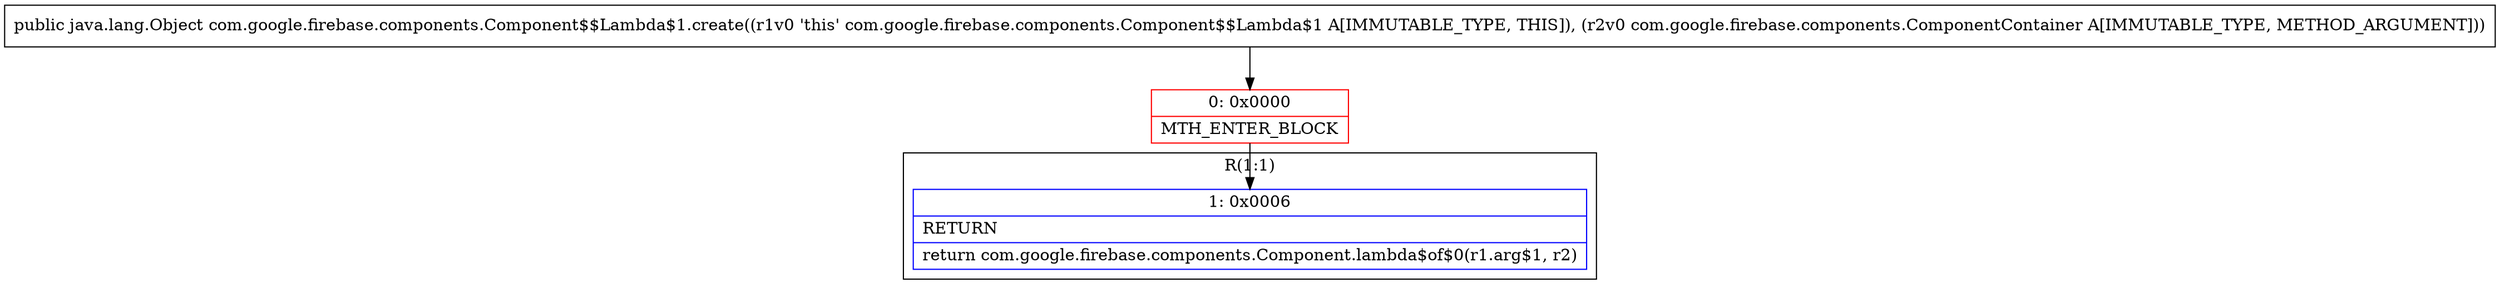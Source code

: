digraph "CFG forcom.google.firebase.components.Component$$Lambda$1.create(Lcom\/google\/firebase\/components\/ComponentContainer;)Ljava\/lang\/Object;" {
subgraph cluster_Region_1174915566 {
label = "R(1:1)";
node [shape=record,color=blue];
Node_1 [shape=record,label="{1\:\ 0x0006|RETURN\l|return com.google.firebase.components.Component.lambda$of$0(r1.arg$1, r2)\l}"];
}
Node_0 [shape=record,color=red,label="{0\:\ 0x0000|MTH_ENTER_BLOCK\l}"];
MethodNode[shape=record,label="{public java.lang.Object com.google.firebase.components.Component$$Lambda$1.create((r1v0 'this' com.google.firebase.components.Component$$Lambda$1 A[IMMUTABLE_TYPE, THIS]), (r2v0 com.google.firebase.components.ComponentContainer A[IMMUTABLE_TYPE, METHOD_ARGUMENT])) }"];
MethodNode -> Node_0;
Node_0 -> Node_1;
}

